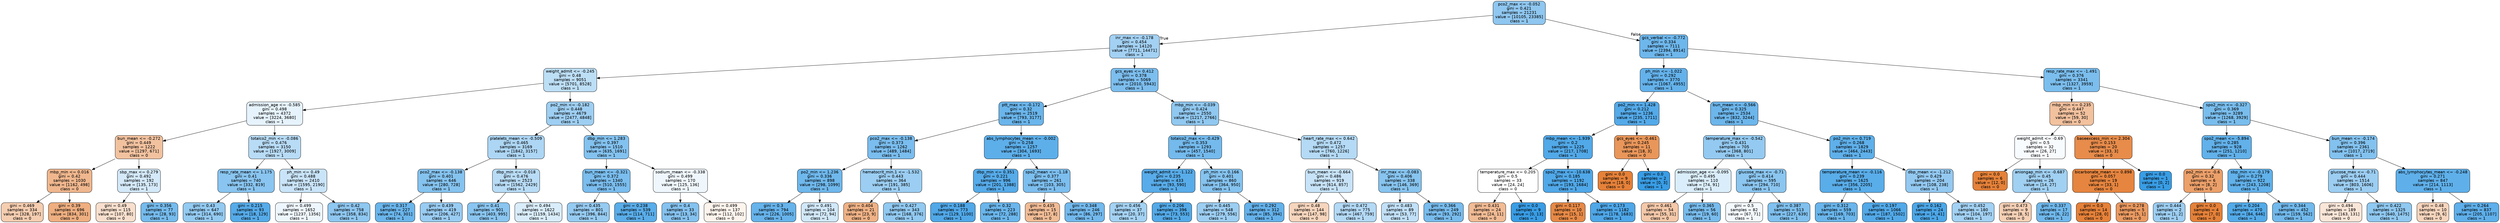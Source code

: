 digraph Tree {
node [shape=box, style="filled, rounded", color="black", fontname="helvetica"] ;
edge [fontname="helvetica"] ;
0 [label="pco2_max <= -0.052\ngini = 0.421\nsamples = 21231\nvalue = [10105, 23385]\nclass = 1", fillcolor="#8fc7f0"] ;
1 [label="inr_max <= -0.178\ngini = 0.454\nsamples = 14120\nvalue = [7711, 14471]\nclass = 1", fillcolor="#a3d1f3"] ;
0 -> 1 [labeldistance=2.5, labelangle=45, headlabel="True"] ;
2 [label="weight_admit <= -0.245\ngini = 0.48\nsamples = 9051\nvalue = [5701, 8528]\nclass = 1", fillcolor="#bddff6"] ;
1 -> 2 ;
3 [label="admission_age <= -0.585\ngini = 0.498\nsamples = 4372\nvalue = [3224, 3680]\nclass = 1", fillcolor="#e6f3fc"] ;
2 -> 3 ;
4 [label="bun_mean <= -0.272\ngini = 0.449\nsamples = 1222\nvalue = [1297, 671]\nclass = 0", fillcolor="#f2c29f"] ;
3 -> 4 ;
5 [label="mbp_min <= 0.016\ngini = 0.42\nsamples = 1030\nvalue = [1162, 498]\nclass = 0", fillcolor="#f0b78e"] ;
4 -> 5 ;
6 [label="gini = 0.469\nsamples = 334\nvalue = [328, 197]\nclass = 0", fillcolor="#f5cdb0"] ;
5 -> 6 ;
7 [label="gini = 0.39\nsamples = 696\nvalue = [834, 301]\nclass = 0", fillcolor="#eeae80"] ;
5 -> 7 ;
8 [label="sbp_max <= 0.279\ngini = 0.492\nsamples = 192\nvalue = [135, 173]\nclass = 1", fillcolor="#d4e9f9"] ;
4 -> 8 ;
9 [label="gini = 0.49\nsamples = 115\nvalue = [107, 80]\nclass = 0", fillcolor="#f8dfcd"] ;
8 -> 9 ;
10 [label="gini = 0.356\nsamples = 77\nvalue = [28, 93]\nclass = 1", fillcolor="#75bbed"] ;
8 -> 10 ;
11 [label="totalco2_min <= -0.086\ngini = 0.476\nsamples = 3150\nvalue = [1927, 3009]\nclass = 1", fillcolor="#b8dcf6"] ;
3 -> 11 ;
12 [label="resp_rate_mean <= 1.175\ngini = 0.41\nsamples = 740\nvalue = [332, 819]\nclass = 1", fillcolor="#89c5f0"] ;
11 -> 12 ;
13 [label="gini = 0.43\nsamples = 647\nvalue = [314, 690]\nclass = 1", fillcolor="#93caf1"] ;
12 -> 13 ;
14 [label="gini = 0.215\nsamples = 93\nvalue = [18, 129]\nclass = 1", fillcolor="#55abe9"] ;
12 -> 14 ;
15 [label="ph_min <= 0.49\ngini = 0.488\nsamples = 2410\nvalue = [1595, 2190]\nclass = 1", fillcolor="#c9e4f8"] ;
11 -> 15 ;
16 [label="gini = 0.499\nsamples = 1652\nvalue = [1237, 1356]\nclass = 1", fillcolor="#eef6fd"] ;
15 -> 16 ;
17 [label="gini = 0.42\nsamples = 758\nvalue = [358, 834]\nclass = 1", fillcolor="#8ec7f0"] ;
15 -> 17 ;
18 [label="po2_min <= -0.182\ngini = 0.448\nsamples = 4679\nvalue = [2477, 4848]\nclass = 1", fillcolor="#9ecff2"] ;
2 -> 18 ;
19 [label="platelets_mean <= -0.509\ngini = 0.465\nsamples = 3169\nvalue = [1842, 3157]\nclass = 1", fillcolor="#add6f4"] ;
18 -> 19 ;
20 [label="pco2_max <= -0.138\ngini = 0.401\nsamples = 646\nvalue = [280, 728]\nclass = 1", fillcolor="#85c3ef"] ;
19 -> 20 ;
21 [label="gini = 0.317\nsamples = 227\nvalue = [74, 301]\nclass = 1", fillcolor="#6ab5eb"] ;
20 -> 21 ;
22 [label="gini = 0.439\nsamples = 419\nvalue = [206, 427]\nclass = 1", fillcolor="#99ccf2"] ;
20 -> 22 ;
23 [label="dbp_min <= -0.018\ngini = 0.476\nsamples = 2523\nvalue = [1562, 2429]\nclass = 1", fillcolor="#b8dcf6"] ;
19 -> 23 ;
24 [label="gini = 0.41\nsamples = 901\nvalue = [403, 995]\nclass = 1", fillcolor="#89c5f0"] ;
23 -> 24 ;
25 [label="gini = 0.494\nsamples = 1622\nvalue = [1159, 1434]\nclass = 1", fillcolor="#d9ecfa"] ;
23 -> 25 ;
26 [label="dbp_min <= 1.283\ngini = 0.397\nsamples = 1510\nvalue = [635, 1691]\nclass = 1", fillcolor="#83c2ef"] ;
18 -> 26 ;
27 [label="bun_mean <= -0.321\ngini = 0.372\nsamples = 1340\nvalue = [510, 1555]\nclass = 1", fillcolor="#7abdee"] ;
26 -> 27 ;
28 [label="gini = 0.435\nsamples = 801\nvalue = [396, 844]\nclass = 1", fillcolor="#96cbf1"] ;
27 -> 28 ;
29 [label="gini = 0.238\nsamples = 539\nvalue = [114, 711]\nclass = 1", fillcolor="#59ade9"] ;
27 -> 29 ;
30 [label="sodium_mean <= -0.338\ngini = 0.499\nsamples = 170\nvalue = [125, 136]\nclass = 1", fillcolor="#eff7fd"] ;
26 -> 30 ;
31 [label="gini = 0.4\nsamples = 33\nvalue = [13, 34]\nclass = 1", fillcolor="#85c2ef"] ;
30 -> 31 ;
32 [label="gini = 0.499\nsamples = 137\nvalue = [112, 102]\nclass = 0", fillcolor="#fdf4ed"] ;
30 -> 32 ;
33 [label="gcs_eyes <= 0.412\ngini = 0.378\nsamples = 5069\nvalue = [2010, 5943]\nclass = 1", fillcolor="#7cbeee"] ;
1 -> 33 ;
34 [label="ptt_max <= -0.172\ngini = 0.32\nsamples = 2519\nvalue = [793, 3177]\nclass = 1", fillcolor="#6ab5eb"] ;
33 -> 34 ;
35 [label="pco2_max <= -0.138\ngini = 0.373\nsamples = 1262\nvalue = [489, 1484]\nclass = 1", fillcolor="#7abdee"] ;
34 -> 35 ;
36 [label="po2_min <= 1.236\ngini = 0.336\nsamples = 898\nvalue = [298, 1099]\nclass = 1", fillcolor="#6fb8ec"] ;
35 -> 36 ;
37 [label="gini = 0.3\nsamples = 794\nvalue = [226, 1005]\nclass = 1", fillcolor="#66b3eb"] ;
36 -> 37 ;
38 [label="gini = 0.491\nsamples = 104\nvalue = [72, 94]\nclass = 1", fillcolor="#d1e8f9"] ;
36 -> 38 ;
39 [label="hematocrit_min.1 <= -1.532\ngini = 0.443\nsamples = 364\nvalue = [191, 385]\nclass = 1", fillcolor="#9bcef2"] ;
35 -> 39 ;
40 [label="gini = 0.404\nsamples = 21\nvalue = [23, 9]\nclass = 0", fillcolor="#efb286"] ;
39 -> 40 ;
41 [label="gini = 0.427\nsamples = 343\nvalue = [168, 376]\nclass = 1", fillcolor="#91c9f1"] ;
39 -> 41 ;
42 [label="abs_lymphocytes_mean <= -0.002\ngini = 0.258\nsamples = 1257\nvalue = [304, 1693]\nclass = 1", fillcolor="#5dafea"] ;
34 -> 42 ;
43 [label="dbp_min <= 0.351\ngini = 0.221\nsamples = 996\nvalue = [201, 1388]\nclass = 1", fillcolor="#56abe9"] ;
42 -> 43 ;
44 [label="gini = 0.188\nsamples = 773\nvalue = [129, 1100]\nclass = 1", fillcolor="#50a8e8"] ;
43 -> 44 ;
45 [label="gini = 0.32\nsamples = 223\nvalue = [72, 288]\nclass = 1", fillcolor="#6ab6ec"] ;
43 -> 45 ;
46 [label="spo2_mean <= -1.18\ngini = 0.377\nsamples = 261\nvalue = [103, 305]\nclass = 1", fillcolor="#7cbeee"] ;
42 -> 46 ;
47 [label="gini = 0.435\nsamples = 15\nvalue = [17, 8]\nclass = 0", fillcolor="#f1bc96"] ;
46 -> 47 ;
48 [label="gini = 0.348\nsamples = 246\nvalue = [86, 297]\nclass = 1", fillcolor="#72b9ed"] ;
46 -> 48 ;
49 [label="mbp_min <= -0.039\ngini = 0.424\nsamples = 2550\nvalue = [1217, 2766]\nclass = 1", fillcolor="#90c8f0"] ;
33 -> 49 ;
50 [label="totalco2_max <= -0.429\ngini = 0.353\nsamples = 1293\nvalue = [457, 1540]\nclass = 1", fillcolor="#74baed"] ;
49 -> 50 ;
51 [label="weight_admit <= -1.122\ngini = 0.235\nsamples = 433\nvalue = [93, 590]\nclass = 1", fillcolor="#58ace9"] ;
50 -> 51 ;
52 [label="gini = 0.456\nsamples = 37\nvalue = [20, 37]\nclass = 1", fillcolor="#a4d2f3"] ;
51 -> 52 ;
53 [label="gini = 0.206\nsamples = 396\nvalue = [73, 553]\nclass = 1", fillcolor="#53aae8"] ;
51 -> 53 ;
54 [label="ph_min <= 0.166\ngini = 0.401\nsamples = 860\nvalue = [364, 950]\nclass = 1", fillcolor="#85c3ef"] ;
50 -> 54 ;
55 [label="gini = 0.445\nsamples = 548\nvalue = [279, 556]\nclass = 1", fillcolor="#9ccef2"] ;
54 -> 55 ;
56 [label="gini = 0.292\nsamples = 312\nvalue = [85, 394]\nclass = 1", fillcolor="#64b2eb"] ;
54 -> 56 ;
57 [label="heart_rate_max <= 0.642\ngini = 0.472\nsamples = 1257\nvalue = [760, 1226]\nclass = 1", fillcolor="#b4daf5"] ;
49 -> 57 ;
58 [label="bun_mean <= -0.664\ngini = 0.486\nsamples = 919\nvalue = [614, 857]\nclass = 1", fillcolor="#c7e3f8"] ;
57 -> 58 ;
59 [label="gini = 0.48\nsamples = 144\nvalue = [147, 98]\nclass = 0", fillcolor="#f6d5bd"] ;
58 -> 59 ;
60 [label="gini = 0.472\nsamples = 775\nvalue = [467, 759]\nclass = 1", fillcolor="#b3d9f5"] ;
58 -> 60 ;
61 [label="inr_max <= -0.083\ngini = 0.406\nsamples = 338\nvalue = [146, 369]\nclass = 1", fillcolor="#87c4ef"] ;
57 -> 61 ;
62 [label="gini = 0.483\nsamples = 89\nvalue = [53, 77]\nclass = 1", fillcolor="#c1e0f7"] ;
61 -> 62 ;
63 [label="gini = 0.366\nsamples = 249\nvalue = [93, 292]\nclass = 1", fillcolor="#78bced"] ;
61 -> 63 ;
64 [label="gcs_verbal <= -0.772\ngini = 0.334\nsamples = 7111\nvalue = [2394, 8914]\nclass = 1", fillcolor="#6eb7ec"] ;
0 -> 64 [labeldistance=2.5, labelangle=-45, headlabel="False"] ;
65 [label="ph_min <= -1.022\ngini = 0.292\nsamples = 3770\nvalue = [1067, 4955]\nclass = 1", fillcolor="#64b2eb"] ;
64 -> 65 ;
66 [label="po2_min <= 1.428\ngini = 0.212\nsamples = 1236\nvalue = [235, 1711]\nclass = 1", fillcolor="#54aae9"] ;
65 -> 66 ;
67 [label="mbp_mean <= -1.939\ngini = 0.2\nsamples = 1225\nvalue = [217, 1708]\nclass = 1", fillcolor="#52a9e8"] ;
66 -> 67 ;
68 [label="temperature_max <= 0.205\ngini = 0.5\nsamples = 33\nvalue = [24, 24]\nclass = 0", fillcolor="#ffffff"] ;
67 -> 68 ;
69 [label="gini = 0.431\nsamples = 24\nvalue = [24, 11]\nclass = 0", fillcolor="#f1bb94"] ;
68 -> 69 ;
70 [label="gini = 0.0\nsamples = 9\nvalue = [0, 13]\nclass = 1", fillcolor="#399de5"] ;
68 -> 70 ;
71 [label="spo2_max <= -10.638\ngini = 0.185\nsamples = 1192\nvalue = [193, 1684]\nclass = 1", fillcolor="#50a8e8"] ;
67 -> 71 ;
72 [label="gini = 0.117\nsamples = 10\nvalue = [15, 1]\nclass = 0", fillcolor="#e78946"] ;
71 -> 72 ;
73 [label="gini = 0.173\nsamples = 1182\nvalue = [178, 1683]\nclass = 1", fillcolor="#4ea7e8"] ;
71 -> 73 ;
74 [label="gcs_eyes <= -0.461\ngini = 0.245\nsamples = 11\nvalue = [18, 3]\nclass = 0", fillcolor="#e9965a"] ;
66 -> 74 ;
75 [label="gini = 0.0\nsamples = 9\nvalue = [18, 0]\nclass = 0", fillcolor="#e58139"] ;
74 -> 75 ;
76 [label="gini = 0.0\nsamples = 2\nvalue = [0, 3]\nclass = 1", fillcolor="#399de5"] ;
74 -> 76 ;
77 [label="bun_mean <= -0.566\ngini = 0.325\nsamples = 2534\nvalue = [832, 3244]\nclass = 1", fillcolor="#6cb6ec"] ;
65 -> 77 ;
78 [label="temperature_max <= -0.542\ngini = 0.431\nsamples = 705\nvalue = [368, 801]\nclass = 1", fillcolor="#94caf1"] ;
77 -> 78 ;
79 [label="admission_age <= -0.095\ngini = 0.495\nsamples = 110\nvalue = [74, 91]\nclass = 1", fillcolor="#daedfa"] ;
78 -> 79 ;
80 [label="gini = 0.461\nsamples = 54\nvalue = [55, 31]\nclass = 0", fillcolor="#f4c8a9"] ;
79 -> 80 ;
81 [label="gini = 0.365\nsamples = 56\nvalue = [19, 60]\nclass = 1", fillcolor="#78bced"] ;
79 -> 81 ;
82 [label="glucose_max <= -0.71\ngini = 0.414\nsamples = 595\nvalue = [294, 710]\nclass = 1", fillcolor="#8bc6f0"] ;
78 -> 82 ;
83 [label="gini = 0.5\nsamples = 82\nvalue = [67, 71]\nclass = 1", fillcolor="#f4f9fe"] ;
82 -> 83 ;
84 [label="gini = 0.387\nsamples = 513\nvalue = [227, 639]\nclass = 1", fillcolor="#7fc0ee"] ;
82 -> 84 ;
85 [label="po2_min <= 0.719\ngini = 0.268\nsamples = 1829\nvalue = [464, 2443]\nclass = 1", fillcolor="#5fb0ea"] ;
77 -> 85 ;
86 [label="temperature_mean <= -0.116\ngini = 0.239\nsamples = 1625\nvalue = [356, 2205]\nclass = 1", fillcolor="#59ade9"] ;
85 -> 86 ;
87 [label="gini = 0.312\nsamples = 559\nvalue = [169, 703]\nclass = 1", fillcolor="#69b5eb"] ;
86 -> 87 ;
88 [label="gini = 0.197\nsamples = 1066\nvalue = [187, 1502]\nclass = 1", fillcolor="#52a9e8"] ;
86 -> 88 ;
89 [label="dbp_mean <= -1.212\ngini = 0.429\nsamples = 204\nvalue = [108, 238]\nclass = 1", fillcolor="#93c9f1"] ;
85 -> 89 ;
90 [label="gini = 0.162\nsamples = 24\nvalue = [4, 41]\nclass = 1", fillcolor="#4ca7e8"] ;
89 -> 90 ;
91 [label="gini = 0.452\nsamples = 180\nvalue = [104, 197]\nclass = 1", fillcolor="#a2d1f3"] ;
89 -> 91 ;
92 [label="resp_rate_max <= -1.491\ngini = 0.376\nsamples = 3341\nvalue = [1327, 3959]\nclass = 1", fillcolor="#7bbeee"] ;
64 -> 92 ;
93 [label="mbp_min <= 0.235\ngini = 0.447\nsamples = 52\nvalue = [59, 30]\nclass = 0", fillcolor="#f2c19e"] ;
92 -> 93 ;
94 [label="weight_admit <= -0.69\ngini = 0.5\nsamples = 32\nvalue = [26, 27]\nclass = 1", fillcolor="#f8fbfe"] ;
93 -> 94 ;
95 [label="gini = 0.0\nsamples = 6\nvalue = [12, 0]\nclass = 0", fillcolor="#e58139"] ;
94 -> 95 ;
96 [label="aniongap_min <= -0.687\ngini = 0.45\nsamples = 26\nvalue = [14, 27]\nclass = 1", fillcolor="#a0d0f2"] ;
94 -> 96 ;
97 [label="gini = 0.473\nsamples = 9\nvalue = [8, 5]\nclass = 0", fillcolor="#f5d0b5"] ;
96 -> 97 ;
98 [label="gini = 0.337\nsamples = 17\nvalue = [6, 22]\nclass = 1", fillcolor="#6fb8ec"] ;
96 -> 98 ;
99 [label="baseexcess_min <= 2.304\ngini = 0.153\nsamples = 20\nvalue = [33, 3]\nclass = 0", fillcolor="#e78c4b"] ;
93 -> 99 ;
100 [label="bicarbonate_mean <= 0.898\ngini = 0.057\nsamples = 19\nvalue = [33, 1]\nclass = 0", fillcolor="#e6853f"] ;
99 -> 100 ;
101 [label="gini = 0.0\nsamples = 14\nvalue = [28, 0]\nclass = 0", fillcolor="#e58139"] ;
100 -> 101 ;
102 [label="gini = 0.278\nsamples = 5\nvalue = [5, 1]\nclass = 0", fillcolor="#ea9a61"] ;
100 -> 102 ;
103 [label="gini = 0.0\nsamples = 1\nvalue = [0, 2]\nclass = 1", fillcolor="#399de5"] ;
99 -> 103 ;
104 [label="spo2_min <= -0.327\ngini = 0.369\nsamples = 3289\nvalue = [1268, 3929]\nclass = 1", fillcolor="#79bded"] ;
92 -> 104 ;
105 [label="spo2_mean <= -5.894\ngini = 0.285\nsamples = 928\nvalue = [251, 1210]\nclass = 1", fillcolor="#62b1ea"] ;
104 -> 105 ;
106 [label="po2_min <= -0.6\ngini = 0.32\nsamples = 6\nvalue = [8, 2]\nclass = 0", fillcolor="#eca06a"] ;
105 -> 106 ;
107 [label="gini = 0.444\nsamples = 2\nvalue = [1, 2]\nclass = 1", fillcolor="#9ccef2"] ;
106 -> 107 ;
108 [label="gini = 0.0\nsamples = 4\nvalue = [7, 0]\nclass = 0", fillcolor="#e58139"] ;
106 -> 108 ;
109 [label="sbp_min <= -0.179\ngini = 0.279\nsamples = 922\nvalue = [243, 1208]\nclass = 1", fillcolor="#61b1ea"] ;
105 -> 109 ;
110 [label="gini = 0.204\nsamples = 470\nvalue = [84, 646]\nclass = 1", fillcolor="#53aae8"] ;
109 -> 110 ;
111 [label="gini = 0.344\nsamples = 452\nvalue = [159, 562]\nclass = 1", fillcolor="#71b9ec"] ;
109 -> 111 ;
112 [label="bun_mean <= -0.174\ngini = 0.396\nsamples = 2361\nvalue = [1017, 2719]\nclass = 1", fillcolor="#83c2ef"] ;
104 -> 112 ;
113 [label="glucose_max <= -0.71\ngini = 0.444\nsamples = 1514\nvalue = [803, 1606]\nclass = 1", fillcolor="#9ccef2"] ;
112 -> 113 ;
114 [label="gini = 0.494\nsamples = 189\nvalue = [163, 131]\nclass = 0", fillcolor="#fae6d8"] ;
113 -> 114 ;
115 [label="gini = 0.422\nsamples = 1325\nvalue = [640, 1475]\nclass = 1", fillcolor="#8fc8f0"] ;
113 -> 115 ;
116 [label="abs_lymphocytes_mean <= -0.248\ngini = 0.271\nsamples = 847\nvalue = [214, 1113]\nclass = 1", fillcolor="#5fb0ea"] ;
112 -> 116 ;
117 [label="gini = 0.48\nsamples = 10\nvalue = [9, 6]\nclass = 0", fillcolor="#f6d5bd"] ;
116 -> 117 ;
118 [label="gini = 0.264\nsamples = 837\nvalue = [205, 1107]\nclass = 1", fillcolor="#5eafea"] ;
116 -> 118 ;
}